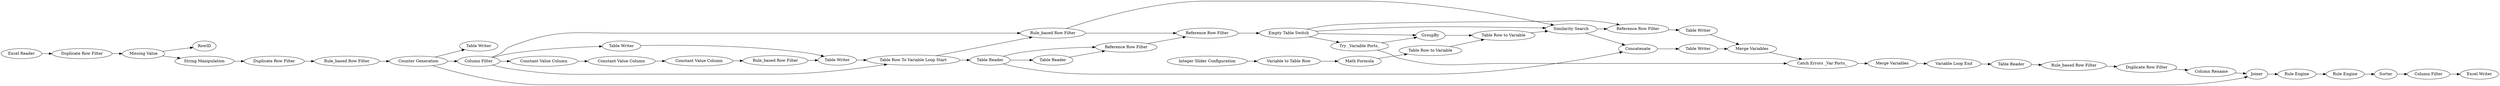 digraph {
	72 -> 127
	110 -> 102
	104 -> 99
	93 -> 94
	121 -> 123
	113 -> 116
	73 -> 71
	120 -> 118
	68 -> 93
	75 -> 104
	106 -> 91
	64 -> 60
	119 -> 126
	115 -> 117
	57 -> 61
	3 -> 104
	68 -> 70
	123 -> 124
	99 -> 103
	116 -> 115
	96 -> 73
	111 -> 114
	103 -> 108
	102 -> 111
	64 -> 12
	90 -> 97
	91 -> 92
	61 -> 64
	70 -> 3
	95 -> 96
	72 -> 115
	105 -> 3
	66 -> 67
	124 -> 125
	106 -> 108
	108 -> 110
	68 -> 71
	68 -> 87
	105 -> 91
	75 -> 90
	87 -> 73
	71 -> 70
	118 -> 119
	70 -> 97
	92 -> 3
	89 -> 90
	75 -> 89
	72 -> 68
	117 -> 120
	105 -> 106
	12 -> 66
	105 -> 101
	100 -> 103
	114 -> 113
	94 -> 95
	3 -> 101
	97 -> 105
	67 -> 72
	101 -> 100
	125 -> 92
	71 -> 75
	91 [label=GroupBy]
	57 [label="Excel Reader"]
	103 [label="Merge Variables"]
	126 [label="Excel Writer"]
	89 [label="Table Reader"]
	97 [label="Reference Row Filter"]
	108 [label="Catch Errors _Var Ports_"]
	105 [label="Empty Table Switch"]
	121 [label="Integer Slider Configuration"]
	3 [label="Similarity Search"]
	64 [label="Missing Value"]
	92 [label="Table Row to Variable"]
	119 [label="Column Filter"]
	114 [label="Rule_based Row Filter"]
	110 [label="Merge Variables"]
	75 [label="Table Reader"]
	12 [label="String Manipulation"]
	123 [label="Variable to Table Row"]
	125 [label="Table Row to Variable"]
	90 [label="Reference Row Filter"]
	115 [label=Joiner]
	68 [label="Column Filter"]
	87 [label="Table Writer"]
	67 [label="Rule_based Row Filter"]
	127 [label="Table Writer"]
	72 [label="Counter Generation"]
	101 [label="Reference Row Filter"]
	61 [label="Duplicate Row Filter"]
	124 [label="Math Formula"]
	93 [label="Constant Value Column"]
	100 [label="Table Writer"]
	106 [label="Try _Variable Ports_"]
	117 [label="Rule Engine"]
	60 [label=RowID]
	94 [label="Constant Value Column"]
	99 [label="Table Writer"]
	113 [label="Duplicate Row Filter"]
	96 [label="Rule_based Row Filter"]
	120 [label="Rule Engine"]
	104 [label=Concatenate]
	66 [label="Duplicate Row Filter"]
	102 [label="Variable Loop End"]
	70 [label="Rule_based Row Filter"]
	71 [label="Table Row To Variable Loop Start"]
	118 [label=Sorter]
	116 [label="Column Rename"]
	95 [label="Constant Value Column"]
	111 [label="Table Reader"]
	73 [label="Table Writer"]
	rankdir=LR
}
